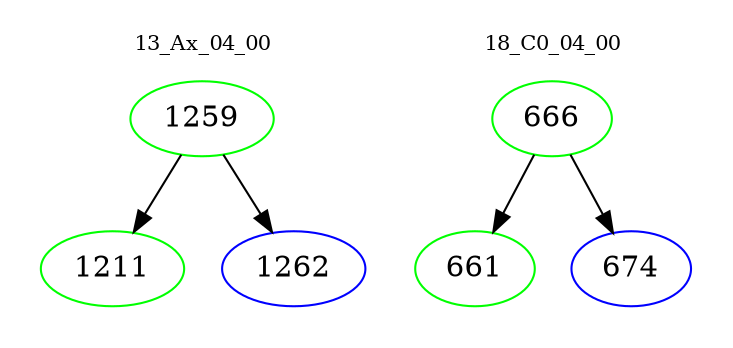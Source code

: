 digraph{
subgraph cluster_0 {
color = white
label = "13_Ax_04_00";
fontsize=10;
T0_1259 [label="1259", color="green"]
T0_1259 -> T0_1211 [color="black"]
T0_1211 [label="1211", color="green"]
T0_1259 -> T0_1262 [color="black"]
T0_1262 [label="1262", color="blue"]
}
subgraph cluster_1 {
color = white
label = "18_C0_04_00";
fontsize=10;
T1_666 [label="666", color="green"]
T1_666 -> T1_661 [color="black"]
T1_661 [label="661", color="green"]
T1_666 -> T1_674 [color="black"]
T1_674 [label="674", color="blue"]
}
}
